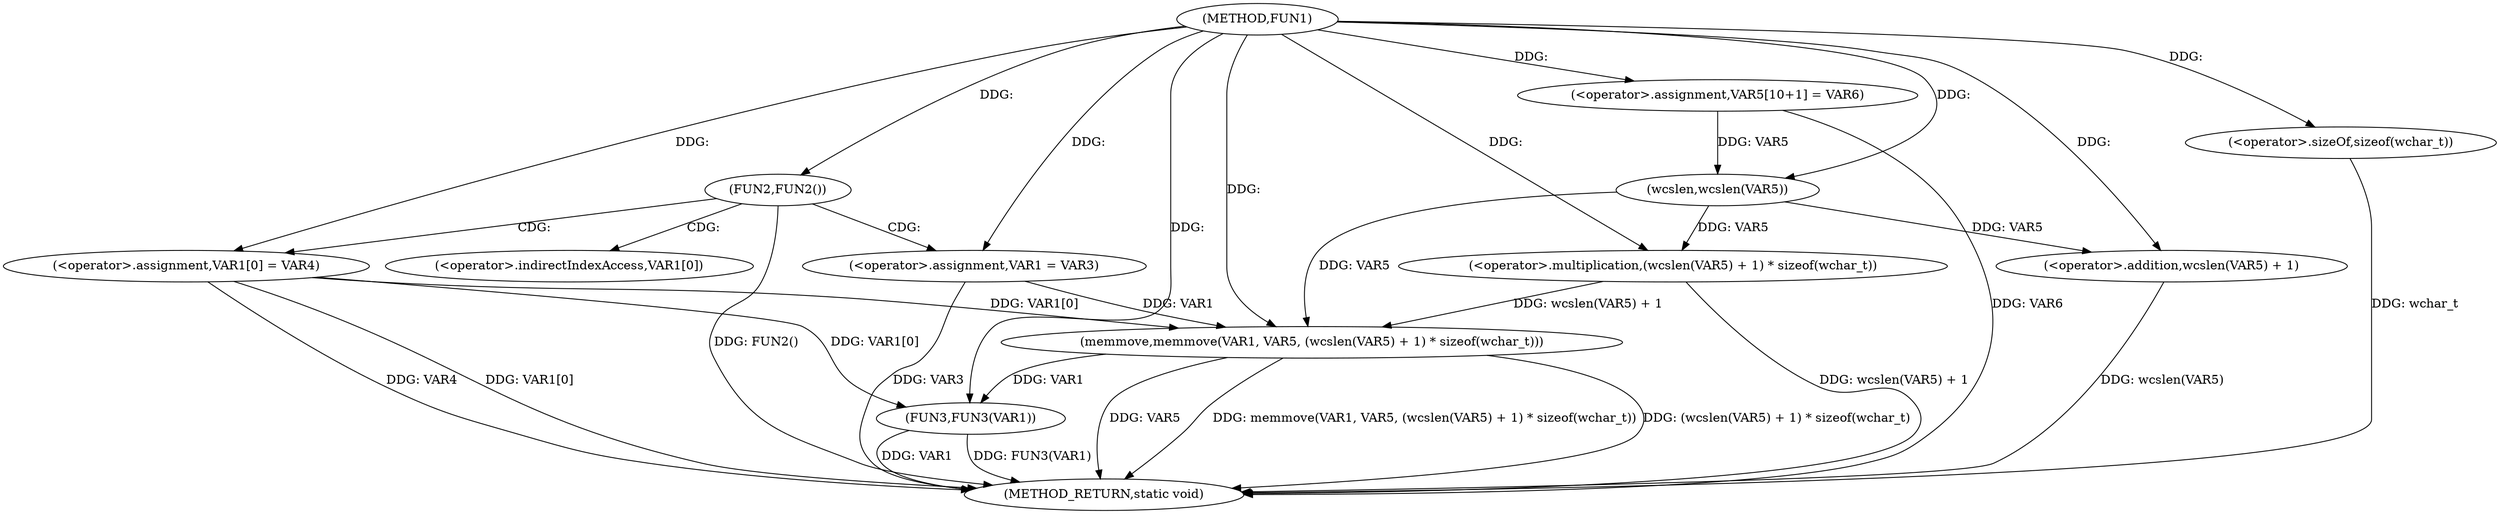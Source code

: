 digraph FUN1 {  
"1000100" [label = "(METHOD,FUN1)" ]
"1000133" [label = "(METHOD_RETURN,static void)" ]
"1000106" [label = "(FUN2,FUN2())" ]
"1000108" [label = "(<operator>.assignment,VAR1 = VAR3)" ]
"1000111" [label = "(<operator>.assignment,VAR1[0] = VAR4)" ]
"1000118" [label = "(<operator>.assignment,VAR5[10+1] = VAR6)" ]
"1000121" [label = "(memmove,memmove(VAR1, VAR5, (wcslen(VAR5) + 1) * sizeof(wchar_t)))" ]
"1000124" [label = "(<operator>.multiplication,(wcslen(VAR5) + 1) * sizeof(wchar_t))" ]
"1000125" [label = "(<operator>.addition,wcslen(VAR5) + 1)" ]
"1000126" [label = "(wcslen,wcslen(VAR5))" ]
"1000129" [label = "(<operator>.sizeOf,sizeof(wchar_t))" ]
"1000131" [label = "(FUN3,FUN3(VAR1))" ]
"1000112" [label = "(<operator>.indirectIndexAccess,VAR1[0])" ]
  "1000124" -> "1000133"  [ label = "DDG: wcslen(VAR5) + 1"] 
  "1000111" -> "1000133"  [ label = "DDG: VAR1[0]"] 
  "1000106" -> "1000133"  [ label = "DDG: FUN2()"] 
  "1000129" -> "1000133"  [ label = "DDG: wchar_t"] 
  "1000125" -> "1000133"  [ label = "DDG: wcslen(VAR5)"] 
  "1000121" -> "1000133"  [ label = "DDG: VAR5"] 
  "1000131" -> "1000133"  [ label = "DDG: VAR1"] 
  "1000111" -> "1000133"  [ label = "DDG: VAR4"] 
  "1000121" -> "1000133"  [ label = "DDG: memmove(VAR1, VAR5, (wcslen(VAR5) + 1) * sizeof(wchar_t))"] 
  "1000108" -> "1000133"  [ label = "DDG: VAR3"] 
  "1000118" -> "1000133"  [ label = "DDG: VAR6"] 
  "1000131" -> "1000133"  [ label = "DDG: FUN3(VAR1)"] 
  "1000121" -> "1000133"  [ label = "DDG: (wcslen(VAR5) + 1) * sizeof(wchar_t)"] 
  "1000100" -> "1000106"  [ label = "DDG: "] 
  "1000100" -> "1000108"  [ label = "DDG: "] 
  "1000100" -> "1000111"  [ label = "DDG: "] 
  "1000100" -> "1000118"  [ label = "DDG: "] 
  "1000111" -> "1000121"  [ label = "DDG: VAR1[0]"] 
  "1000108" -> "1000121"  [ label = "DDG: VAR1"] 
  "1000100" -> "1000121"  [ label = "DDG: "] 
  "1000126" -> "1000121"  [ label = "DDG: VAR5"] 
  "1000124" -> "1000121"  [ label = "DDG: wcslen(VAR5) + 1"] 
  "1000126" -> "1000124"  [ label = "DDG: VAR5"] 
  "1000100" -> "1000124"  [ label = "DDG: "] 
  "1000126" -> "1000125"  [ label = "DDG: VAR5"] 
  "1000118" -> "1000126"  [ label = "DDG: VAR5"] 
  "1000100" -> "1000126"  [ label = "DDG: "] 
  "1000100" -> "1000125"  [ label = "DDG: "] 
  "1000100" -> "1000129"  [ label = "DDG: "] 
  "1000111" -> "1000131"  [ label = "DDG: VAR1[0]"] 
  "1000121" -> "1000131"  [ label = "DDG: VAR1"] 
  "1000100" -> "1000131"  [ label = "DDG: "] 
  "1000106" -> "1000112"  [ label = "CDG: "] 
  "1000106" -> "1000108"  [ label = "CDG: "] 
  "1000106" -> "1000111"  [ label = "CDG: "] 
}
